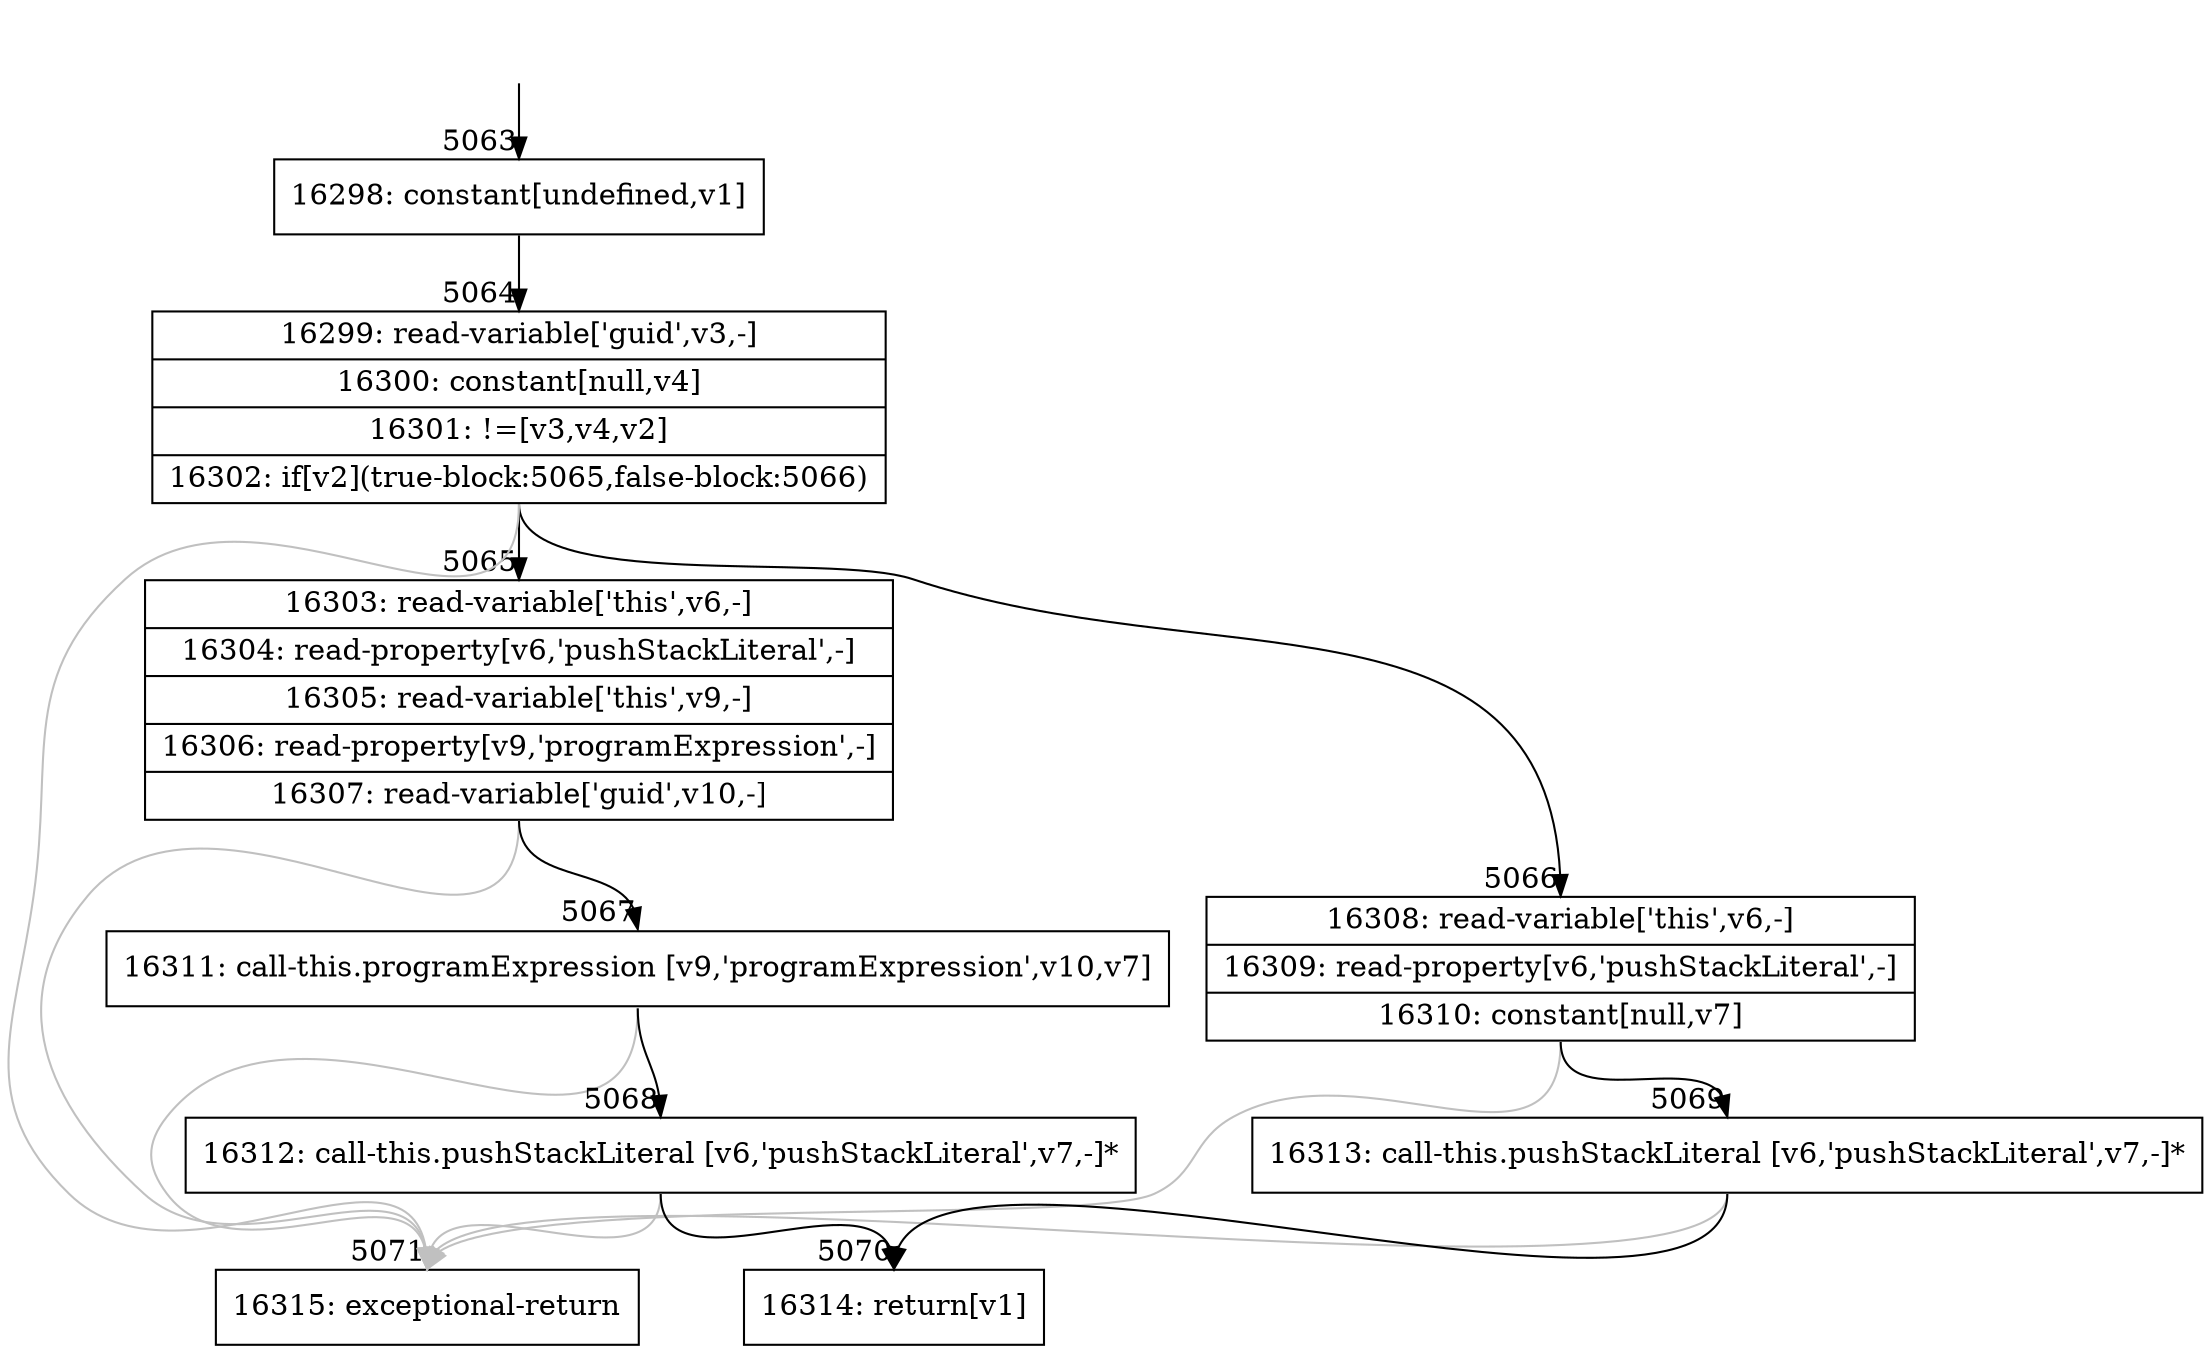 digraph {
rankdir="TD"
BB_entry236[shape=none,label=""];
BB_entry236 -> BB5063 [tailport=s, headport=n, headlabel="    5063"]
BB5063 [shape=record label="{16298: constant[undefined,v1]}" ] 
BB5063 -> BB5064 [tailport=s, headport=n, headlabel="      5064"]
BB5064 [shape=record label="{16299: read-variable['guid',v3,-]|16300: constant[null,v4]|16301: !=[v3,v4,v2]|16302: if[v2](true-block:5065,false-block:5066)}" ] 
BB5064 -> BB5065 [tailport=s, headport=n, headlabel="      5065"]
BB5064 -> BB5066 [tailport=s, headport=n, headlabel="      5066"]
BB5064 -> BB5071 [tailport=s, headport=n, color=gray, headlabel="      5071"]
BB5065 [shape=record label="{16303: read-variable['this',v6,-]|16304: read-property[v6,'pushStackLiteral',-]|16305: read-variable['this',v9,-]|16306: read-property[v9,'programExpression',-]|16307: read-variable['guid',v10,-]}" ] 
BB5065 -> BB5067 [tailport=s, headport=n, headlabel="      5067"]
BB5065 -> BB5071 [tailport=s, headport=n, color=gray]
BB5066 [shape=record label="{16308: read-variable['this',v6,-]|16309: read-property[v6,'pushStackLiteral',-]|16310: constant[null,v7]}" ] 
BB5066 -> BB5069 [tailport=s, headport=n, headlabel="      5069"]
BB5066 -> BB5071 [tailport=s, headport=n, color=gray]
BB5067 [shape=record label="{16311: call-this.programExpression [v9,'programExpression',v10,v7]}" ] 
BB5067 -> BB5068 [tailport=s, headport=n, headlabel="      5068"]
BB5067 -> BB5071 [tailport=s, headport=n, color=gray]
BB5068 [shape=record label="{16312: call-this.pushStackLiteral [v6,'pushStackLiteral',v7,-]*}" ] 
BB5068 -> BB5070 [tailport=s, headport=n, headlabel="      5070"]
BB5068 -> BB5071 [tailport=s, headport=n, color=gray]
BB5069 [shape=record label="{16313: call-this.pushStackLiteral [v6,'pushStackLiteral',v7,-]*}" ] 
BB5069 -> BB5070 [tailport=s, headport=n]
BB5069 -> BB5071 [tailport=s, headport=n, color=gray]
BB5070 [shape=record label="{16314: return[v1]}" ] 
BB5071 [shape=record label="{16315: exceptional-return}" ] 
//#$~ 3176
}

